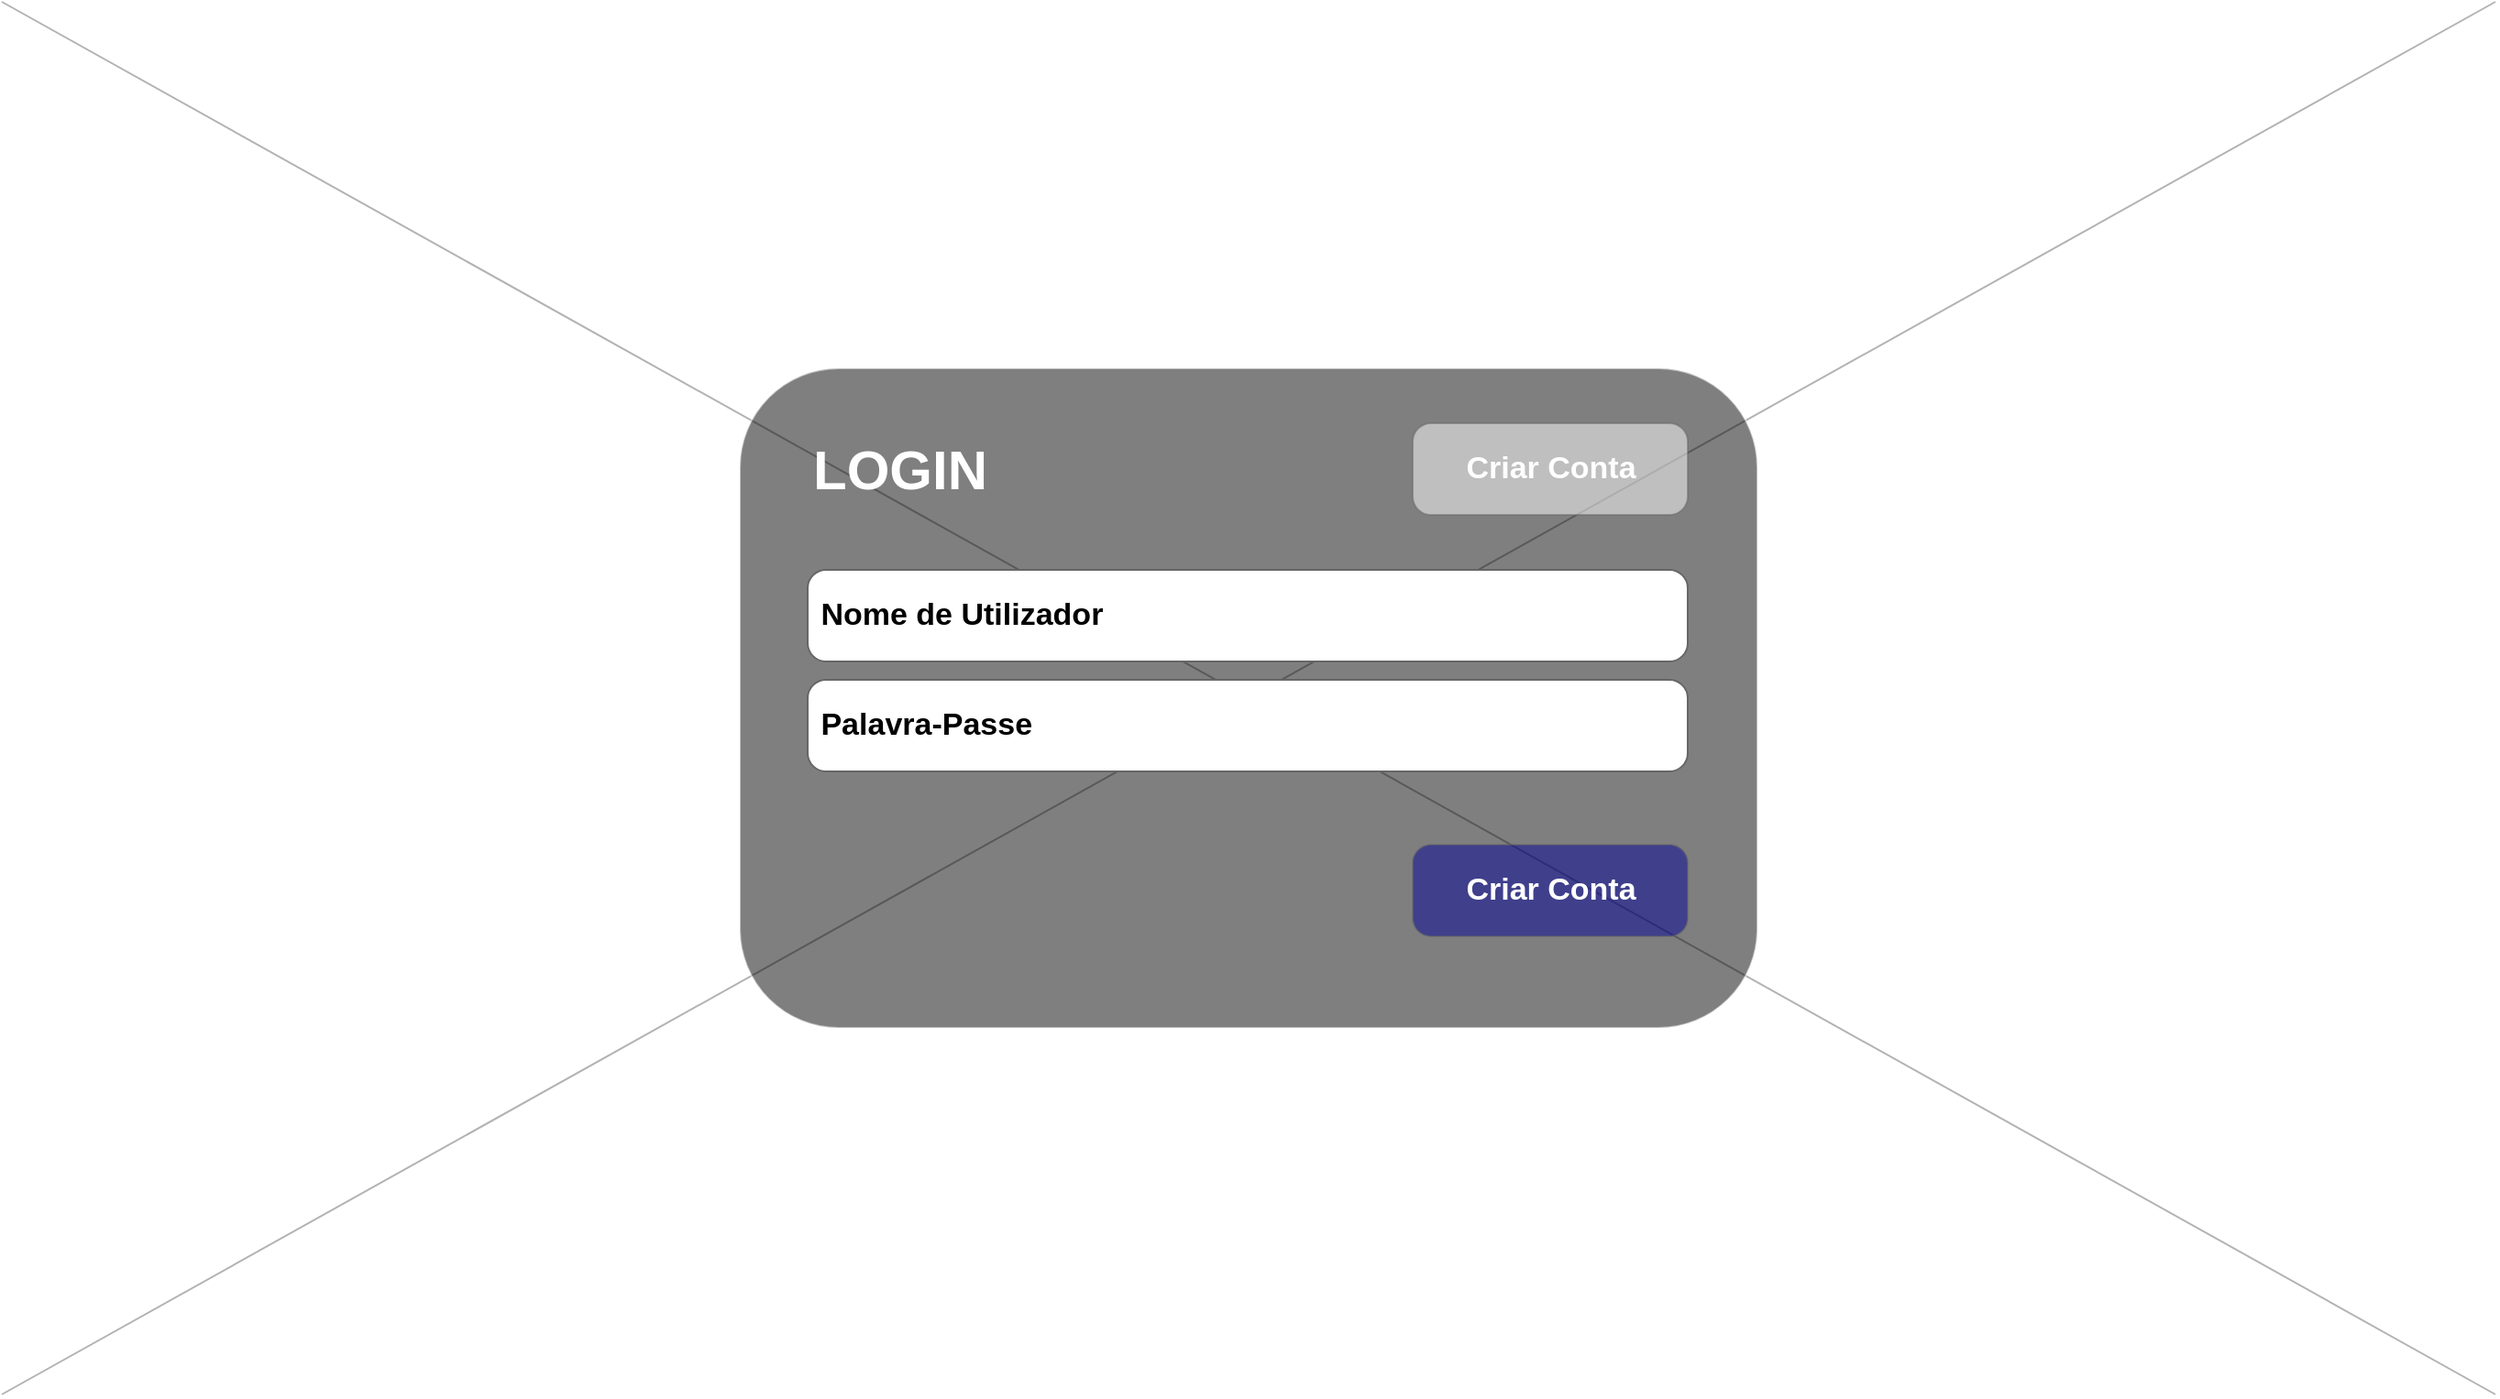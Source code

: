 <mxfile version="14.6.12" type="device"><diagram name="Page-1" id="03018318-947c-dd8e-b7a3-06fadd420f32"><mxGraphModel dx="1730" dy="967" grid="1" gridSize="10" guides="1" tooltips="1" connect="1" arrows="1" fold="1" page="1" pageScale="1" pageWidth="1100" pageHeight="850" background="#ffffff" math="0" shadow="0"><root><mxCell id="0"/><mxCell id="1" parent="0"/><mxCell id="9ekpRvZsXAe5geEi4Od_-9" value="" style="rounded=0;whiteSpace=wrap;html=1;fontColor=#000000;gradientColor=none;align=left;strokeColor=#FFFFFF;opacity=50;" vertex="1" parent="1"><mxGeometry width="1360" height="760" as="geometry"/></mxCell><mxCell id="9ekpRvZsXAe5geEi4Od_-11" style="edgeStyle=none;rounded=0;orthogonalLoop=1;jettySize=auto;html=1;exitX=0;exitY=1;exitDx=0;exitDy=0;entryX=1;entryY=0;entryDx=0;entryDy=0;fontColor=#000000;endArrow=none;endFill=0;opacity=30;" edge="1" parent="1" source="9ekpRvZsXAe5geEi4Od_-9" target="9ekpRvZsXAe5geEi4Od_-9"><mxGeometry relative="1" as="geometry"/></mxCell><mxCell id="9ekpRvZsXAe5geEi4Od_-10" style="rounded=0;orthogonalLoop=1;jettySize=auto;html=1;exitX=0;exitY=0;exitDx=0;exitDy=0;entryX=1;entryY=1;entryDx=0;entryDy=0;fontColor=#000000;endArrow=none;endFill=0;opacity=30;" edge="1" parent="1" source="9ekpRvZsXAe5geEi4Od_-9" target="9ekpRvZsXAe5geEi4Od_-9"><mxGeometry relative="1" as="geometry"/></mxCell><mxCell id="9ekpRvZsXAe5geEi4Od_-2" value="" style="rounded=1;whiteSpace=wrap;html=1;strokeColor=#FFFFFF;gradientColor=none;fillColor=#000000;opacity=50;" vertex="1" parent="1"><mxGeometry x="402.5" y="200" width="555" height="360" as="geometry"/></mxCell><mxCell id="9ekpRvZsXAe5geEi4Od_-3" value="&lt;font color=&quot;#ffffff&quot; style=&quot;font-size: 30px&quot;&gt;&lt;b&gt;LOGIN&lt;/b&gt;&lt;/font&gt;" style="text;html=1;strokeColor=none;fillColor=none;align=center;verticalAlign=middle;whiteSpace=wrap;rounded=0;opacity=50;" vertex="1" parent="1"><mxGeometry x="449.5" y="245" width="80" height="20" as="geometry"/></mxCell><mxCell id="9ekpRvZsXAe5geEi4Od_-5" value="Criar Conta" style="strokeWidth=1;shadow=0;dashed=0;align=center;html=1;shape=mxgraph.mockup.buttons.button;strokeColor=#666666;fontColor=#ffffff;mainText=;buttonStyle=round;fontSize=17;fontStyle=1;whiteSpace=wrap;opacity=50;fillColor=#FFFFFF;" vertex="1" parent="1"><mxGeometry x="769.5" y="230" width="150" height="50" as="geometry"/></mxCell><mxCell id="9ekpRvZsXAe5geEi4Od_-6" value="&amp;nbsp;Nome de Utilizador" style="strokeWidth=1;shadow=0;dashed=0;align=left;html=1;shape=mxgraph.mockup.buttons.button;strokeColor=#666666;mainText=;buttonStyle=round;fontSize=17;fontStyle=1;whiteSpace=wrap;fillColor=#FFFFFF;" vertex="1" parent="1"><mxGeometry x="439.5" y="310" width="480" height="50" as="geometry"/></mxCell><mxCell id="9ekpRvZsXAe5geEi4Od_-7" value="&amp;nbsp;Palavra-Passe" style="strokeWidth=1;shadow=0;dashed=0;align=left;html=1;shape=mxgraph.mockup.buttons.button;strokeColor=#666666;mainText=;buttonStyle=round;fontSize=17;fontStyle=1;whiteSpace=wrap;fillColor=#FFFFFF;" vertex="1" parent="1"><mxGeometry x="439.5" y="370" width="480" height="50" as="geometry"/></mxCell><mxCell id="9ekpRvZsXAe5geEi4Od_-8" value="Criar Conta" style="strokeWidth=1;shadow=0;dashed=0;align=center;html=1;shape=mxgraph.mockup.buttons.button;strokeColor=#666666;fontColor=#ffffff;mainText=;buttonStyle=round;fontSize=17;fontStyle=1;whiteSpace=wrap;opacity=50;fillColor=#000099;" vertex="1" parent="1"><mxGeometry x="769.5" y="460" width="150" height="50" as="geometry"/></mxCell></root></mxGraphModel></diagram></mxfile>